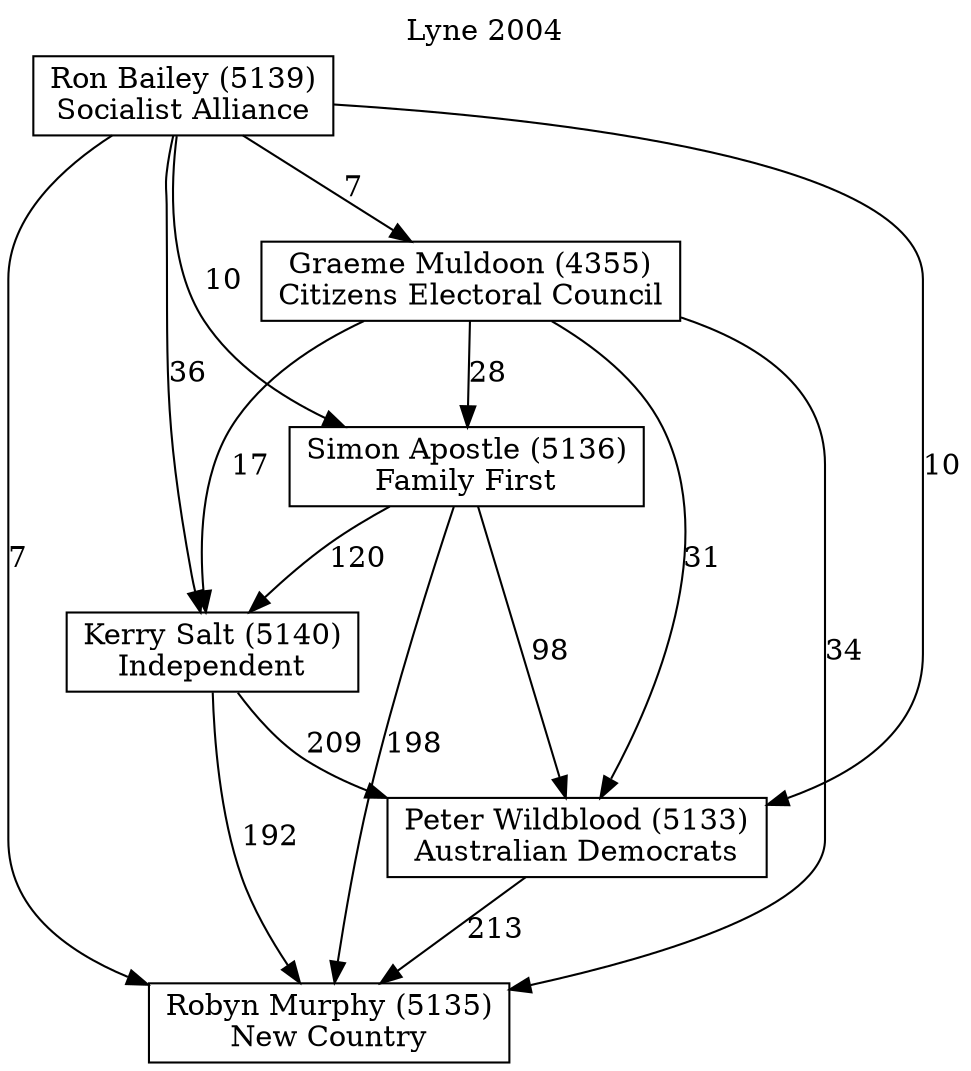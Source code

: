 // House preference flow
digraph "Robyn Murphy (5135)_Lyne_2004" {
	graph [label="Lyne 2004" labelloc=t mclimit=10]
	node [shape=box]
	"Robyn Murphy (5135)" [label="Robyn Murphy (5135)
New Country"]
	"Peter Wildblood (5133)" [label="Peter Wildblood (5133)
Australian Democrats"]
	"Kerry Salt (5140)" [label="Kerry Salt (5140)
Independent"]
	"Simon Apostle (5136)" [label="Simon Apostle (5136)
Family First"]
	"Graeme Muldoon (4355)" [label="Graeme Muldoon (4355)
Citizens Electoral Council"]
	"Ron Bailey (5139)" [label="Ron Bailey (5139)
Socialist Alliance"]
	"Peter Wildblood (5133)" -> "Robyn Murphy (5135)" [label=213]
	"Kerry Salt (5140)" -> "Peter Wildblood (5133)" [label=209]
	"Simon Apostle (5136)" -> "Kerry Salt (5140)" [label=120]
	"Graeme Muldoon (4355)" -> "Simon Apostle (5136)" [label=28]
	"Ron Bailey (5139)" -> "Graeme Muldoon (4355)" [label=7]
	"Kerry Salt (5140)" -> "Robyn Murphy (5135)" [label=192]
	"Simon Apostle (5136)" -> "Robyn Murphy (5135)" [label=198]
	"Graeme Muldoon (4355)" -> "Robyn Murphy (5135)" [label=34]
	"Ron Bailey (5139)" -> "Robyn Murphy (5135)" [label=7]
	"Ron Bailey (5139)" -> "Simon Apostle (5136)" [label=10]
	"Graeme Muldoon (4355)" -> "Kerry Salt (5140)" [label=17]
	"Ron Bailey (5139)" -> "Kerry Salt (5140)" [label=36]
	"Simon Apostle (5136)" -> "Peter Wildblood (5133)" [label=98]
	"Graeme Muldoon (4355)" -> "Peter Wildblood (5133)" [label=31]
	"Ron Bailey (5139)" -> "Peter Wildblood (5133)" [label=10]
}
